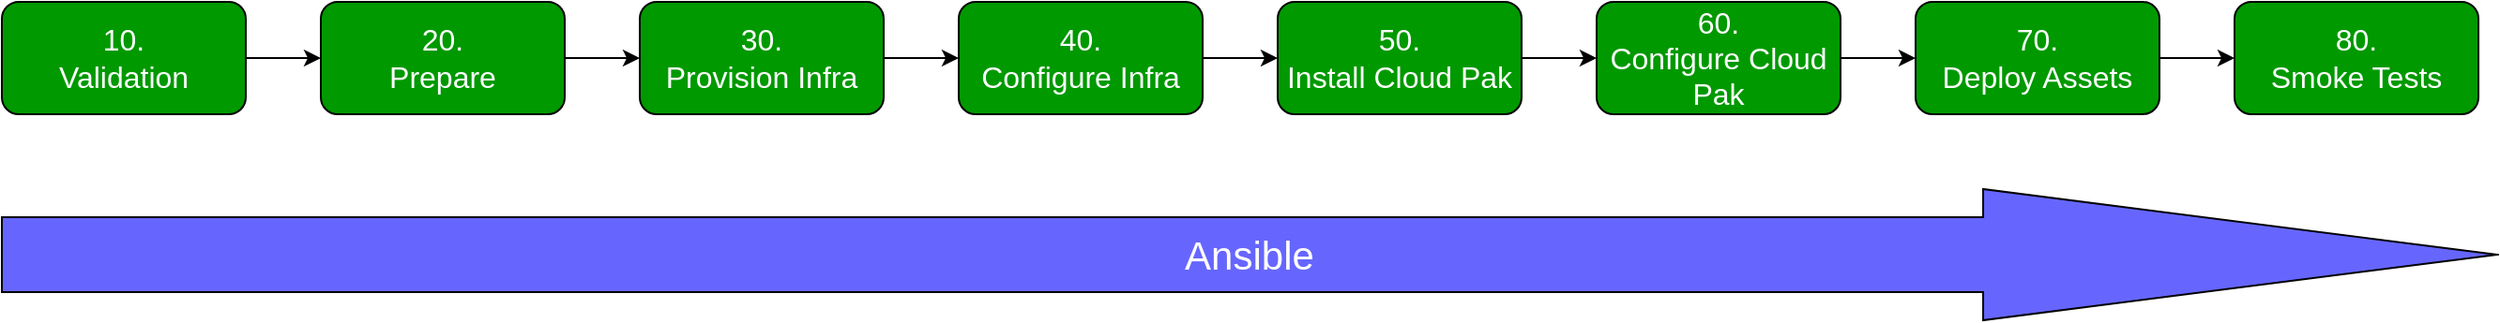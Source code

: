 <mxfile version="15.4.0" type="device"><diagram id="2mgyJ-_zdfh3gZ3U018M" name="Page-1"><mxGraphModel dx="1933" dy="892" grid="1" gridSize="10" guides="1" tooltips="1" connect="1" arrows="1" fold="1" page="1" pageScale="1" pageWidth="827" pageHeight="1169" math="0" shadow="0"><root><mxCell id="0"/><mxCell id="1" parent="0"/><mxCell id="x2PrL_irTpATyocbjBxF-13" style="edgeStyle=orthogonalEdgeStyle;rounded=0;orthogonalLoop=1;jettySize=auto;html=1;exitX=1;exitY=0.5;exitDx=0;exitDy=0;fontSize=21;fontColor=#FFFFFF;" edge="1" parent="1" source="x2PrL_irTpATyocbjBxF-1" target="x2PrL_irTpATyocbjBxF-6"><mxGeometry relative="1" as="geometry"/></mxCell><mxCell id="x2PrL_irTpATyocbjBxF-1" value="10.&lt;br&gt;Validation" style="rounded=1;whiteSpace=wrap;html=1;fontSize=16;fontColor=#FFFFFF;fillColor=#009900;align=center;verticalAlign=middle;" vertex="1" parent="1"><mxGeometry x="-770" y="750" width="130" height="60" as="geometry"/></mxCell><mxCell id="x2PrL_irTpATyocbjBxF-5" value="Ansible" style="shape=singleArrow;whiteSpace=wrap;html=1;fillColor=#6666FF;arrowWidth=0.571;arrowSize=0.206;fontSize=21;fontColor=#FFFFFF;" vertex="1" parent="1"><mxGeometry x="-770" y="850" width="1330" height="70" as="geometry"/></mxCell><mxCell id="x2PrL_irTpATyocbjBxF-14" style="edgeStyle=orthogonalEdgeStyle;rounded=0;orthogonalLoop=1;jettySize=auto;html=1;exitX=1;exitY=0.5;exitDx=0;exitDy=0;fontSize=21;fontColor=#FFFFFF;" edge="1" parent="1" source="x2PrL_irTpATyocbjBxF-6" target="x2PrL_irTpATyocbjBxF-7"><mxGeometry relative="1" as="geometry"/></mxCell><mxCell id="x2PrL_irTpATyocbjBxF-6" value="20.&lt;br&gt;Prepare" style="rounded=1;whiteSpace=wrap;html=1;fontSize=16;fontColor=#FFFFFF;fillColor=#009900;align=center;verticalAlign=middle;" vertex="1" parent="1"><mxGeometry x="-600" y="750" width="130" height="60" as="geometry"/></mxCell><mxCell id="x2PrL_irTpATyocbjBxF-15" style="edgeStyle=orthogonalEdgeStyle;rounded=0;orthogonalLoop=1;jettySize=auto;html=1;exitX=1;exitY=0.5;exitDx=0;exitDy=0;fontSize=21;fontColor=#FFFFFF;" edge="1" parent="1" source="x2PrL_irTpATyocbjBxF-7" target="x2PrL_irTpATyocbjBxF-8"><mxGeometry relative="1" as="geometry"/></mxCell><mxCell id="x2PrL_irTpATyocbjBxF-7" value="30.&lt;br&gt;Provision Infra" style="rounded=1;whiteSpace=wrap;html=1;fontSize=16;fontColor=#FFFFFF;fillColor=#009900;align=center;verticalAlign=middle;" vertex="1" parent="1"><mxGeometry x="-430" y="750" width="130" height="60" as="geometry"/></mxCell><mxCell id="x2PrL_irTpATyocbjBxF-16" style="edgeStyle=orthogonalEdgeStyle;rounded=0;orthogonalLoop=1;jettySize=auto;html=1;exitX=1;exitY=0.5;exitDx=0;exitDy=0;fontSize=21;fontColor=#FFFFFF;" edge="1" parent="1" source="x2PrL_irTpATyocbjBxF-8" target="x2PrL_irTpATyocbjBxF-9"><mxGeometry relative="1" as="geometry"/></mxCell><mxCell id="x2PrL_irTpATyocbjBxF-8" value="40.&lt;br&gt;Configure Infra" style="rounded=1;whiteSpace=wrap;html=1;fontSize=16;fontColor=#FFFFFF;fillColor=#009900;align=center;verticalAlign=middle;" vertex="1" parent="1"><mxGeometry x="-260" y="750" width="130" height="60" as="geometry"/></mxCell><mxCell id="x2PrL_irTpATyocbjBxF-17" style="edgeStyle=orthogonalEdgeStyle;rounded=0;orthogonalLoop=1;jettySize=auto;html=1;exitX=1;exitY=0.5;exitDx=0;exitDy=0;fontSize=21;fontColor=#FFFFFF;" edge="1" parent="1" source="x2PrL_irTpATyocbjBxF-9" target="x2PrL_irTpATyocbjBxF-10"><mxGeometry relative="1" as="geometry"/></mxCell><mxCell id="x2PrL_irTpATyocbjBxF-9" value="50.&lt;br&gt;Install Cloud Pak" style="rounded=1;whiteSpace=wrap;html=1;fontSize=16;fontColor=#FFFFFF;fillColor=#009900;align=center;verticalAlign=middle;" vertex="1" parent="1"><mxGeometry x="-90" y="750" width="130" height="60" as="geometry"/></mxCell><mxCell id="x2PrL_irTpATyocbjBxF-18" style="edgeStyle=orthogonalEdgeStyle;rounded=0;orthogonalLoop=1;jettySize=auto;html=1;exitX=1;exitY=0.5;exitDx=0;exitDy=0;fontSize=21;fontColor=#FFFFFF;" edge="1" parent="1" source="x2PrL_irTpATyocbjBxF-10" target="x2PrL_irTpATyocbjBxF-11"><mxGeometry relative="1" as="geometry"/></mxCell><mxCell id="x2PrL_irTpATyocbjBxF-10" value="60.&lt;br&gt;Configure Cloud Pak" style="rounded=1;whiteSpace=wrap;html=1;fontSize=16;fontColor=#FFFFFF;fillColor=#009900;align=center;verticalAlign=middle;" vertex="1" parent="1"><mxGeometry x="80" y="750" width="130" height="60" as="geometry"/></mxCell><mxCell id="x2PrL_irTpATyocbjBxF-20" style="edgeStyle=orthogonalEdgeStyle;rounded=0;orthogonalLoop=1;jettySize=auto;html=1;exitX=1;exitY=0.5;exitDx=0;exitDy=0;entryX=0;entryY=0.5;entryDx=0;entryDy=0;fontSize=21;fontColor=#FFFFFF;" edge="1" parent="1" source="x2PrL_irTpATyocbjBxF-11" target="x2PrL_irTpATyocbjBxF-12"><mxGeometry relative="1" as="geometry"/></mxCell><mxCell id="x2PrL_irTpATyocbjBxF-11" value="70.&lt;br&gt;Deploy Assets" style="rounded=1;whiteSpace=wrap;html=1;fontSize=16;fontColor=#FFFFFF;fillColor=#009900;align=center;verticalAlign=middle;" vertex="1" parent="1"><mxGeometry x="250" y="750" width="130" height="60" as="geometry"/></mxCell><mxCell id="x2PrL_irTpATyocbjBxF-12" value="80.&lt;br&gt;Smoke Tests" style="rounded=1;whiteSpace=wrap;html=1;fontSize=16;fontColor=#FFFFFF;fillColor=#009900;align=center;verticalAlign=middle;" vertex="1" parent="1"><mxGeometry x="420" y="750" width="130" height="60" as="geometry"/></mxCell></root></mxGraphModel></diagram></mxfile>
